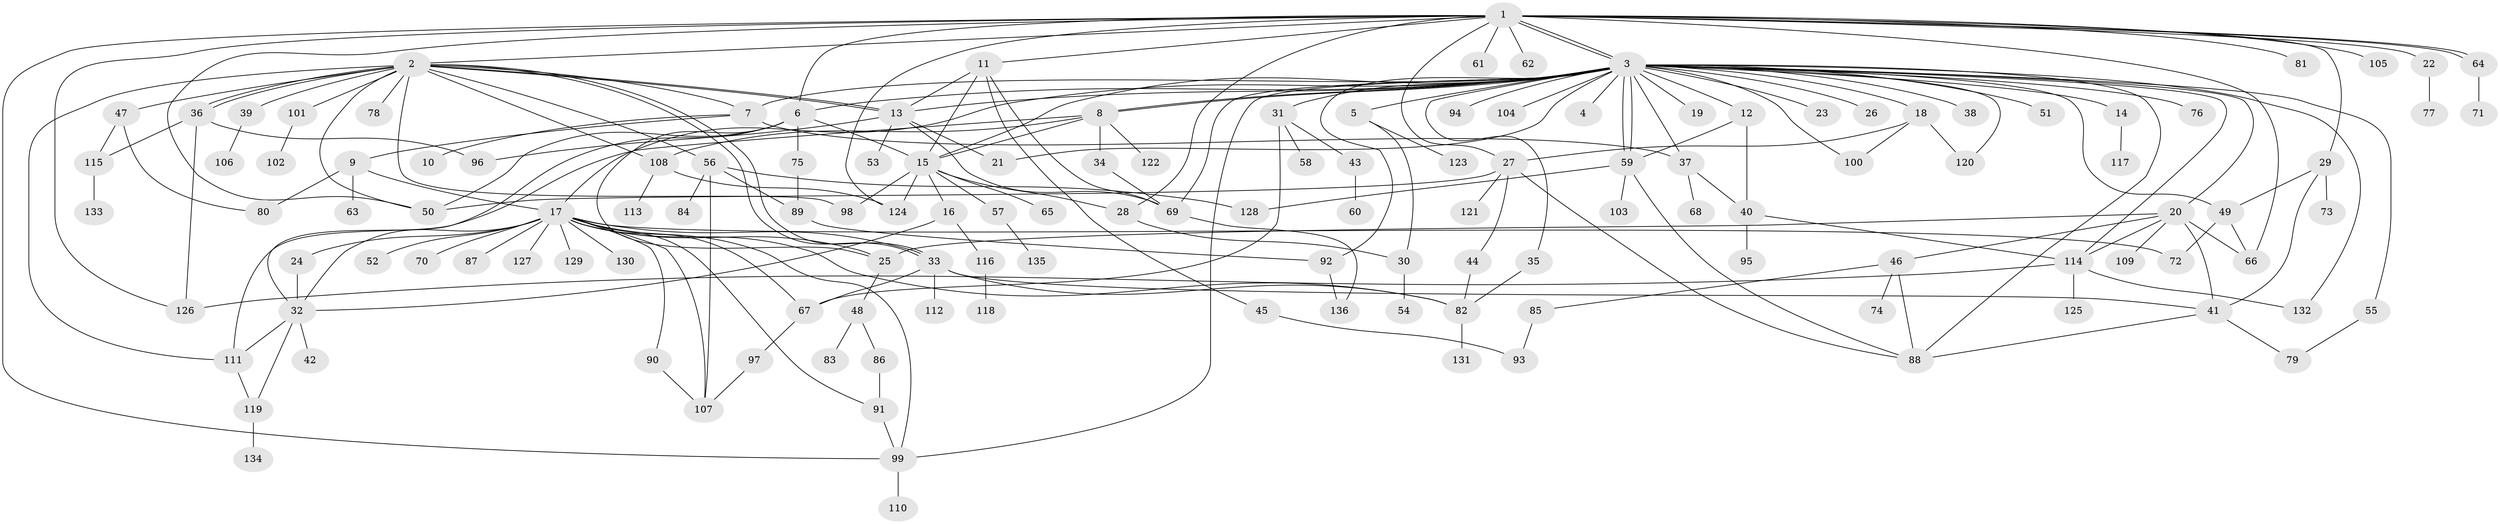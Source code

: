// coarse degree distribution, {18: 0.010416666666666666, 19: 0.010416666666666666, 49: 0.010416666666666666, 1: 0.3958333333333333, 2: 0.23958333333333334, 8: 0.03125, 4: 0.052083333333333336, 6: 0.03125, 3: 0.13541666666666666, 7: 0.03125, 5: 0.03125, 9: 0.010416666666666666, 10: 0.010416666666666666}
// Generated by graph-tools (version 1.1) at 2025/41/03/06/25 10:41:48]
// undirected, 136 vertices, 214 edges
graph export_dot {
graph [start="1"]
  node [color=gray90,style=filled];
  1;
  2;
  3;
  4;
  5;
  6;
  7;
  8;
  9;
  10;
  11;
  12;
  13;
  14;
  15;
  16;
  17;
  18;
  19;
  20;
  21;
  22;
  23;
  24;
  25;
  26;
  27;
  28;
  29;
  30;
  31;
  32;
  33;
  34;
  35;
  36;
  37;
  38;
  39;
  40;
  41;
  42;
  43;
  44;
  45;
  46;
  47;
  48;
  49;
  50;
  51;
  52;
  53;
  54;
  55;
  56;
  57;
  58;
  59;
  60;
  61;
  62;
  63;
  64;
  65;
  66;
  67;
  68;
  69;
  70;
  71;
  72;
  73;
  74;
  75;
  76;
  77;
  78;
  79;
  80;
  81;
  82;
  83;
  84;
  85;
  86;
  87;
  88;
  89;
  90;
  91;
  92;
  93;
  94;
  95;
  96;
  97;
  98;
  99;
  100;
  101;
  102;
  103;
  104;
  105;
  106;
  107;
  108;
  109;
  110;
  111;
  112;
  113;
  114;
  115;
  116;
  117;
  118;
  119;
  120;
  121;
  122;
  123;
  124;
  125;
  126;
  127;
  128;
  129;
  130;
  131;
  132;
  133;
  134;
  135;
  136;
  1 -- 2;
  1 -- 3;
  1 -- 3;
  1 -- 6;
  1 -- 11;
  1 -- 22;
  1 -- 27;
  1 -- 28;
  1 -- 29;
  1 -- 50;
  1 -- 61;
  1 -- 62;
  1 -- 64;
  1 -- 64;
  1 -- 66;
  1 -- 81;
  1 -- 99;
  1 -- 105;
  1 -- 124;
  1 -- 126;
  2 -- 7;
  2 -- 13;
  2 -- 13;
  2 -- 33;
  2 -- 33;
  2 -- 36;
  2 -- 36;
  2 -- 39;
  2 -- 47;
  2 -- 50;
  2 -- 56;
  2 -- 78;
  2 -- 98;
  2 -- 101;
  2 -- 108;
  2 -- 111;
  3 -- 4;
  3 -- 5;
  3 -- 6;
  3 -- 7;
  3 -- 8;
  3 -- 8;
  3 -- 12;
  3 -- 13;
  3 -- 14;
  3 -- 15;
  3 -- 17;
  3 -- 18;
  3 -- 19;
  3 -- 20;
  3 -- 21;
  3 -- 23;
  3 -- 26;
  3 -- 31;
  3 -- 35;
  3 -- 37;
  3 -- 38;
  3 -- 49;
  3 -- 51;
  3 -- 55;
  3 -- 59;
  3 -- 59;
  3 -- 69;
  3 -- 76;
  3 -- 88;
  3 -- 92;
  3 -- 94;
  3 -- 99;
  3 -- 100;
  3 -- 104;
  3 -- 114;
  3 -- 120;
  3 -- 132;
  5 -- 30;
  5 -- 123;
  6 -- 15;
  6 -- 25;
  6 -- 32;
  6 -- 50;
  6 -- 75;
  7 -- 9;
  7 -- 10;
  7 -- 37;
  8 -- 15;
  8 -- 34;
  8 -- 108;
  8 -- 111;
  8 -- 122;
  9 -- 17;
  9 -- 63;
  9 -- 80;
  11 -- 13;
  11 -- 15;
  11 -- 45;
  11 -- 69;
  12 -- 40;
  12 -- 59;
  13 -- 21;
  13 -- 53;
  13 -- 69;
  13 -- 96;
  14 -- 117;
  15 -- 16;
  15 -- 28;
  15 -- 57;
  15 -- 65;
  15 -- 98;
  15 -- 124;
  16 -- 32;
  16 -- 116;
  17 -- 24;
  17 -- 25;
  17 -- 32;
  17 -- 33;
  17 -- 52;
  17 -- 67;
  17 -- 70;
  17 -- 72;
  17 -- 82;
  17 -- 87;
  17 -- 90;
  17 -- 91;
  17 -- 99;
  17 -- 107;
  17 -- 127;
  17 -- 129;
  17 -- 130;
  18 -- 27;
  18 -- 100;
  18 -- 120;
  20 -- 25;
  20 -- 41;
  20 -- 46;
  20 -- 66;
  20 -- 109;
  20 -- 114;
  22 -- 77;
  24 -- 32;
  25 -- 48;
  27 -- 44;
  27 -- 50;
  27 -- 88;
  27 -- 121;
  28 -- 30;
  29 -- 41;
  29 -- 49;
  29 -- 73;
  30 -- 54;
  31 -- 43;
  31 -- 58;
  31 -- 67;
  32 -- 42;
  32 -- 111;
  32 -- 119;
  33 -- 41;
  33 -- 67;
  33 -- 82;
  33 -- 112;
  34 -- 69;
  35 -- 82;
  36 -- 96;
  36 -- 115;
  36 -- 126;
  37 -- 40;
  37 -- 68;
  39 -- 106;
  40 -- 95;
  40 -- 114;
  41 -- 79;
  41 -- 88;
  43 -- 60;
  44 -- 82;
  45 -- 93;
  46 -- 74;
  46 -- 85;
  46 -- 88;
  47 -- 80;
  47 -- 115;
  48 -- 83;
  48 -- 86;
  49 -- 66;
  49 -- 72;
  55 -- 79;
  56 -- 84;
  56 -- 89;
  56 -- 107;
  56 -- 128;
  57 -- 135;
  59 -- 88;
  59 -- 103;
  59 -- 128;
  64 -- 71;
  67 -- 97;
  69 -- 136;
  75 -- 89;
  82 -- 131;
  85 -- 93;
  86 -- 91;
  89 -- 92;
  90 -- 107;
  91 -- 99;
  92 -- 136;
  97 -- 107;
  99 -- 110;
  101 -- 102;
  108 -- 113;
  108 -- 124;
  111 -- 119;
  114 -- 125;
  114 -- 126;
  114 -- 132;
  115 -- 133;
  116 -- 118;
  119 -- 134;
}
